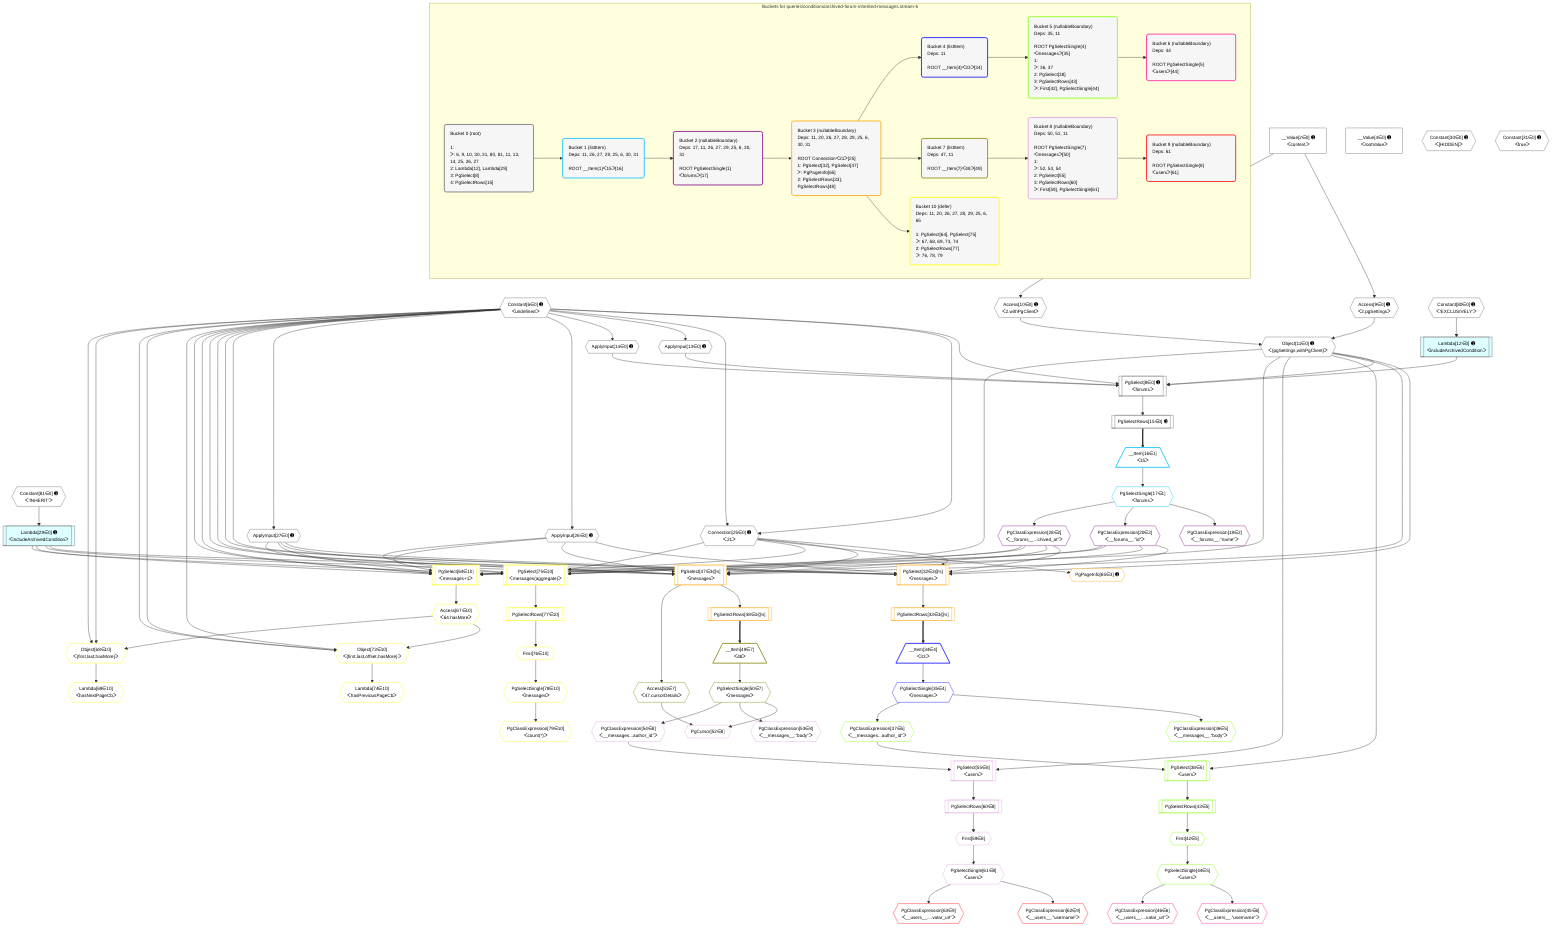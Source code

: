 %%{init: {'themeVariables': { 'fontSize': '12px'}}}%%
graph TD
    classDef path fill:#eee,stroke:#000,color:#000
    classDef plan fill:#fff,stroke-width:1px,color:#000
    classDef itemplan fill:#fff,stroke-width:2px,color:#000
    classDef unbatchedplan fill:#dff,stroke-width:1px,color:#000
    classDef sideeffectplan fill:#fcc,stroke-width:2px,color:#000
    classDef bucket fill:#f6f6f6,color:#000,stroke-width:2px,text-align:left


    %% plan dependencies
    PgSelect8[["PgSelect[8∈0] ➊<br />ᐸforumsᐳ"]]:::plan
    Object11{{"Object[11∈0] ➊<br />ᐸ{pgSettings,withPgClient}ᐳ"}}:::plan
    Constant6{{"Constant[6∈0] ➊<br />ᐸundefinedᐳ"}}:::plan
    Lambda12[["Lambda[12∈0] ➊<br />ᐸincludeArchivedConditionᐳ"]]:::unbatchedplan
    ApplyInput13{{"ApplyInput[13∈0] ➊"}}:::plan
    ApplyInput14{{"ApplyInput[14∈0] ➊"}}:::plan
    Object11 & Constant6 & Lambda12 & ApplyInput13 & ApplyInput14 --> PgSelect8
    Access9{{"Access[9∈0] ➊<br />ᐸ2.pgSettingsᐳ"}}:::plan
    Access10{{"Access[10∈0] ➊<br />ᐸ2.withPgClientᐳ"}}:::plan
    Access9 & Access10 --> Object11
    Connection25{{"Connection[25∈0] ➊<br />ᐸ21ᐳ"}}:::plan
    Constant6 & Constant6 --> Connection25
    __Value2["__Value[2∈0] ➊<br />ᐸcontextᐳ"]:::plan
    __Value2 --> Access9
    __Value2 --> Access10
    Constant80{{"Constant[80∈0] ➊<br />ᐸ'EXCLUSIVELY'ᐳ"}}:::plan
    Constant80 --> Lambda12
    Constant6 --> ApplyInput13
    Constant6 --> ApplyInput14
    PgSelectRows15[["PgSelectRows[15∈0] ➊"]]:::plan
    PgSelect8 --> PgSelectRows15
    ApplyInput26{{"ApplyInput[26∈0] ➊"}}:::plan
    Constant6 --> ApplyInput26
    ApplyInput27{{"ApplyInput[27∈0] ➊"}}:::plan
    Constant6 --> ApplyInput27
    Lambda29[["Lambda[29∈0] ➊<br />ᐸincludeArchivedConditionᐳ"]]:::unbatchedplan
    Constant81{{"Constant[81∈0] ➊<br />ᐸ'INHERIT'ᐳ"}}:::plan
    Constant81 --> Lambda29
    __Value4["__Value[4∈0] ➊<br />ᐸrootValueᐳ"]:::plan
    Constant30{{"Constant[30∈0] ➊<br />ᐸ[HIDDEN]ᐳ"}}:::plan
    Constant31{{"Constant[31∈0] ➊<br />ᐸtrueᐳ"}}:::plan
    __Item16[/"__Item[16∈1]<br />ᐸ15ᐳ"\]:::itemplan
    PgSelectRows15 ==> __Item16
    PgSelectSingle17{{"PgSelectSingle[17∈1]<br />ᐸforumsᐳ"}}:::plan
    __Item16 --> PgSelectSingle17
    PgClassExpression18{{"PgClassExpression[18∈2]<br />ᐸ__forums__.”name”ᐳ"}}:::plan
    PgSelectSingle17 --> PgClassExpression18
    PgClassExpression20{{"PgClassExpression[20∈2]<br />ᐸ__forums__.”id”ᐳ"}}:::plan
    PgSelectSingle17 --> PgClassExpression20
    PgClassExpression28{{"PgClassExpression[28∈2]<br />ᐸ__forums__...chived_at”ᐳ"}}:::plan
    PgSelectSingle17 --> PgClassExpression28
    PgSelect32[["PgSelect[32∈3@s]<br />ᐸmessagesᐳ"]]:::plan
    Object11 & PgClassExpression20 & ApplyInput26 & ApplyInput27 & PgClassExpression28 & Lambda29 & Connection25 & Constant6 & Constant6 --> PgSelect32
    PgSelect47[["PgSelect[47∈3@s]<br />ᐸmessagesᐳ"]]:::plan
    Object11 & PgClassExpression20 & ApplyInput26 & ApplyInput27 & PgClassExpression28 & Lambda29 & Connection25 & Constant6 & Constant6 --> PgSelect47
    PgSelectRows33[["PgSelectRows[33∈3@s]"]]:::plan
    PgSelect32 --> PgSelectRows33
    PgSelectRows48[["PgSelectRows[48∈3@s]"]]:::plan
    PgSelect47 --> PgSelectRows48
    PgPageInfo65{{"PgPageInfo[65∈3] ➊"}}:::plan
    Connection25 --> PgPageInfo65
    __Item34[/"__Item[34∈4]<br />ᐸ33ᐳ"\]:::itemplan
    PgSelectRows33 ==> __Item34
    PgSelectSingle35{{"PgSelectSingle[35∈4]<br />ᐸmessagesᐳ"}}:::plan
    __Item34 --> PgSelectSingle35
    PgSelect38[["PgSelect[38∈5]<br />ᐸusersᐳ"]]:::plan
    PgClassExpression37{{"PgClassExpression[37∈5]<br />ᐸ__messages...author_id”ᐳ"}}:::plan
    Object11 & PgClassExpression37 --> PgSelect38
    PgClassExpression36{{"PgClassExpression[36∈5]<br />ᐸ__messages__.”body”ᐳ"}}:::plan
    PgSelectSingle35 --> PgClassExpression36
    PgSelectSingle35 --> PgClassExpression37
    First42{{"First[42∈5]"}}:::plan
    PgSelectRows43[["PgSelectRows[43∈5]"]]:::plan
    PgSelectRows43 --> First42
    PgSelect38 --> PgSelectRows43
    PgSelectSingle44{{"PgSelectSingle[44∈5]<br />ᐸusersᐳ"}}:::plan
    First42 --> PgSelectSingle44
    PgClassExpression45{{"PgClassExpression[45∈6]<br />ᐸ__users__.”username”ᐳ"}}:::plan
    PgSelectSingle44 --> PgClassExpression45
    PgClassExpression46{{"PgClassExpression[46∈6]<br />ᐸ__users__....vatar_url”ᐳ"}}:::plan
    PgSelectSingle44 --> PgClassExpression46
    __Item49[/"__Item[49∈7]<br />ᐸ48ᐳ"\]:::itemplan
    PgSelectRows48 ==> __Item49
    PgSelectSingle50{{"PgSelectSingle[50∈7]<br />ᐸmessagesᐳ"}}:::plan
    __Item49 --> PgSelectSingle50
    Access51{{"Access[51∈7]<br />ᐸ47.cursorDetailsᐳ"}}:::plan
    PgSelect47 --> Access51
    PgCursor52{{"PgCursor[52∈8]"}}:::plan
    PgSelectSingle50 & Access51 --> PgCursor52
    PgSelect55[["PgSelect[55∈8]<br />ᐸusersᐳ"]]:::plan
    PgClassExpression54{{"PgClassExpression[54∈8]<br />ᐸ__messages...author_id”ᐳ"}}:::plan
    Object11 & PgClassExpression54 --> PgSelect55
    PgClassExpression53{{"PgClassExpression[53∈8]<br />ᐸ__messages__.”body”ᐳ"}}:::plan
    PgSelectSingle50 --> PgClassExpression53
    PgSelectSingle50 --> PgClassExpression54
    First59{{"First[59∈8]"}}:::plan
    PgSelectRows60[["PgSelectRows[60∈8]"]]:::plan
    PgSelectRows60 --> First59
    PgSelect55 --> PgSelectRows60
    PgSelectSingle61{{"PgSelectSingle[61∈8]<br />ᐸusersᐳ"}}:::plan
    First59 --> PgSelectSingle61
    PgClassExpression62{{"PgClassExpression[62∈9]<br />ᐸ__users__.”username”ᐳ"}}:::plan
    PgSelectSingle61 --> PgClassExpression62
    PgClassExpression63{{"PgClassExpression[63∈9]<br />ᐸ__users__....vatar_url”ᐳ"}}:::plan
    PgSelectSingle61 --> PgClassExpression63
    PgSelect64[["PgSelect[64∈10]<br />ᐸmessages+1ᐳ"]]:::plan
    Object11 & PgClassExpression20 & ApplyInput26 & ApplyInput27 & PgClassExpression28 & Lambda29 & Connection25 & Constant6 & Constant6 --> PgSelect64
    PgSelect75[["PgSelect[75∈10]<br />ᐸmessages(aggregate)ᐳ"]]:::plan
    Object11 & PgClassExpression20 & ApplyInput26 & ApplyInput27 & PgClassExpression28 & Lambda29 & Connection25 --> PgSelect75
    Object73{{"Object[73∈10]<br />ᐸ{first,last,offset,hasMore}ᐳ"}}:::plan
    Access67{{"Access[67∈10]<br />ᐸ64.hasMoreᐳ"}}:::plan
    Constant6 & Constant6 & Constant6 & Access67 --> Object73
    Object68{{"Object[68∈10]<br />ᐸ{first,last,hasMore}ᐳ"}}:::plan
    Constant6 & Constant6 & Access67 --> Object68
    PgSelect64 --> Access67
    Lambda69{{"Lambda[69∈10]<br />ᐸhasNextPageCbᐳ"}}:::plan
    Object68 --> Lambda69
    Lambda74{{"Lambda[74∈10]<br />ᐸhasPreviousPageCbᐳ"}}:::plan
    Object73 --> Lambda74
    First76{{"First[76∈10]"}}:::plan
    PgSelectRows77[["PgSelectRows[77∈10]"]]:::plan
    PgSelectRows77 --> First76
    PgSelect75 --> PgSelectRows77
    PgSelectSingle78{{"PgSelectSingle[78∈10]<br />ᐸmessagesᐳ"}}:::plan
    First76 --> PgSelectSingle78
    PgClassExpression79{{"PgClassExpression[79∈10]<br />ᐸcount(*)ᐳ"}}:::plan
    PgSelectSingle78 --> PgClassExpression79

    %% define steps

    subgraph "Buckets for queries/conditions/archived-forum-inherited-messages.stream-6"
    Bucket0("Bucket 0 (root)<br /><br />1: <br />ᐳ: 6, 9, 10, 30, 31, 80, 81, 11, 13, 14, 25, 26, 27<br />2: Lambda[12], Lambda[29]<br />3: PgSelect[8]<br />4: PgSelectRows[15]"):::bucket
    classDef bucket0 stroke:#696969
    class Bucket0,__Value2,__Value4,Constant6,PgSelect8,Access9,Access10,Object11,Lambda12,ApplyInput13,ApplyInput14,PgSelectRows15,Connection25,ApplyInput26,ApplyInput27,Lambda29,Constant30,Constant31,Constant80,Constant81 bucket0
    Bucket1("Bucket 1 (listItem)<br />Deps: 11, 26, 27, 29, 25, 6, 30, 31<br /><br />ROOT __Item{1}ᐸ15ᐳ[16]"):::bucket
    classDef bucket1 stroke:#00bfff
    class Bucket1,__Item16,PgSelectSingle17 bucket1
    Bucket2("Bucket 2 (nullableBoundary)<br />Deps: 17, 11, 26, 27, 29, 25, 6, 30, 31<br /><br />ROOT PgSelectSingle{1}ᐸforumsᐳ[17]"):::bucket
    classDef bucket2 stroke:#7f007f
    class Bucket2,PgClassExpression18,PgClassExpression20,PgClassExpression28 bucket2
    Bucket3("Bucket 3 (nullableBoundary)<br />Deps: 11, 20, 26, 27, 28, 29, 25, 6, 30, 31<br /><br />ROOT Connectionᐸ21ᐳ[25]<br />1: PgSelect[32], PgSelect[47]<br />ᐳ: PgPageInfo[65]<br />2: PgSelectRows[33], PgSelectRows[48]"):::bucket
    classDef bucket3 stroke:#ffa500
    class Bucket3,PgSelect32,PgSelectRows33,PgSelect47,PgSelectRows48,PgPageInfo65 bucket3
    Bucket4("Bucket 4 (listItem)<br />Deps: 11<br /><br />ROOT __Item{4}ᐸ33ᐳ[34]"):::bucket
    classDef bucket4 stroke:#0000ff
    class Bucket4,__Item34,PgSelectSingle35 bucket4
    Bucket5("Bucket 5 (nullableBoundary)<br />Deps: 35, 11<br /><br />ROOT PgSelectSingle{4}ᐸmessagesᐳ[35]<br />1: <br />ᐳ: 36, 37<br />2: PgSelect[38]<br />3: PgSelectRows[43]<br />ᐳ: First[42], PgSelectSingle[44]"):::bucket
    classDef bucket5 stroke:#7fff00
    class Bucket5,PgClassExpression36,PgClassExpression37,PgSelect38,First42,PgSelectRows43,PgSelectSingle44 bucket5
    Bucket6("Bucket 6 (nullableBoundary)<br />Deps: 44<br /><br />ROOT PgSelectSingle{5}ᐸusersᐳ[44]"):::bucket
    classDef bucket6 stroke:#ff1493
    class Bucket6,PgClassExpression45,PgClassExpression46 bucket6
    Bucket7("Bucket 7 (listItem)<br />Deps: 47, 11<br /><br />ROOT __Item{7}ᐸ48ᐳ[49]"):::bucket
    classDef bucket7 stroke:#808000
    class Bucket7,__Item49,PgSelectSingle50,Access51 bucket7
    Bucket8("Bucket 8 (nullableBoundary)<br />Deps: 50, 51, 11<br /><br />ROOT PgSelectSingle{7}ᐸmessagesᐳ[50]<br />1: <br />ᐳ: 52, 53, 54<br />2: PgSelect[55]<br />3: PgSelectRows[60]<br />ᐳ: First[59], PgSelectSingle[61]"):::bucket
    classDef bucket8 stroke:#dda0dd
    class Bucket8,PgCursor52,PgClassExpression53,PgClassExpression54,PgSelect55,First59,PgSelectRows60,PgSelectSingle61 bucket8
    Bucket9("Bucket 9 (nullableBoundary)<br />Deps: 61<br /><br />ROOT PgSelectSingle{8}ᐸusersᐳ[61]"):::bucket
    classDef bucket9 stroke:#ff0000
    class Bucket9,PgClassExpression62,PgClassExpression63 bucket9
    Bucket10("Bucket 10 (defer)<br />Deps: 11, 20, 26, 27, 28, 29, 25, 6, 65<br /><br />1: PgSelect[64], PgSelect[75]<br />ᐳ: 67, 68, 69, 73, 74<br />2: PgSelectRows[77]<br />ᐳ: 76, 78, 79"):::bucket
    classDef bucket10 stroke:#ffff00
    class Bucket10,PgSelect64,Access67,Object68,Lambda69,Object73,Lambda74,PgSelect75,First76,PgSelectRows77,PgSelectSingle78,PgClassExpression79 bucket10
    Bucket0 --> Bucket1
    Bucket1 --> Bucket2
    Bucket2 --> Bucket3
    Bucket3 --> Bucket4 & Bucket7 & Bucket10
    Bucket4 --> Bucket5
    Bucket5 --> Bucket6
    Bucket7 --> Bucket8
    Bucket8 --> Bucket9
    end